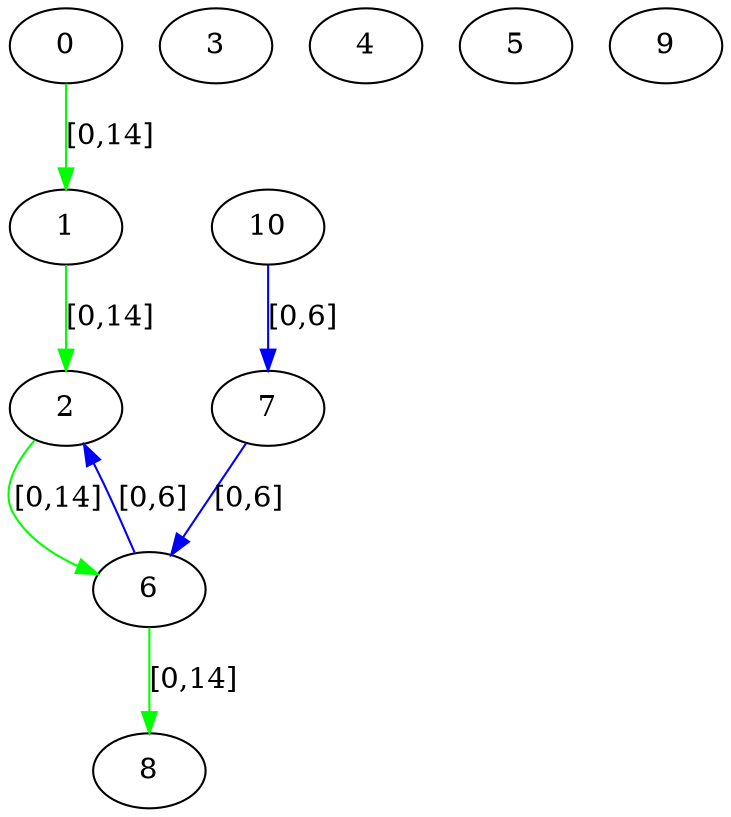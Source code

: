 digraph  {
0 [label=0];
1 [label=1];
2 [label=2];
3 [label=3];
4 [label=4];
5 [label=5];
6 [label=6];
7 [label=7];
8 [label=8];
9 [label=9];
10 [label=10];
0 -> 1  [color=green, key=0, label="[0,14]"];
1 -> 2  [color=green, key=0, label="[0,14]"];
2 -> 6  [color=green, key=0, label="[0,14]"];
6 -> 2  [color=blue, key=0, label="[0,6]"];
6 -> 8  [color=green, key=0, label="[0,14]"];
7 -> 6  [color=blue, key=0, label="[0,6]"];
10 -> 7  [color=blue, key=0, label="[0,6]"];
}
